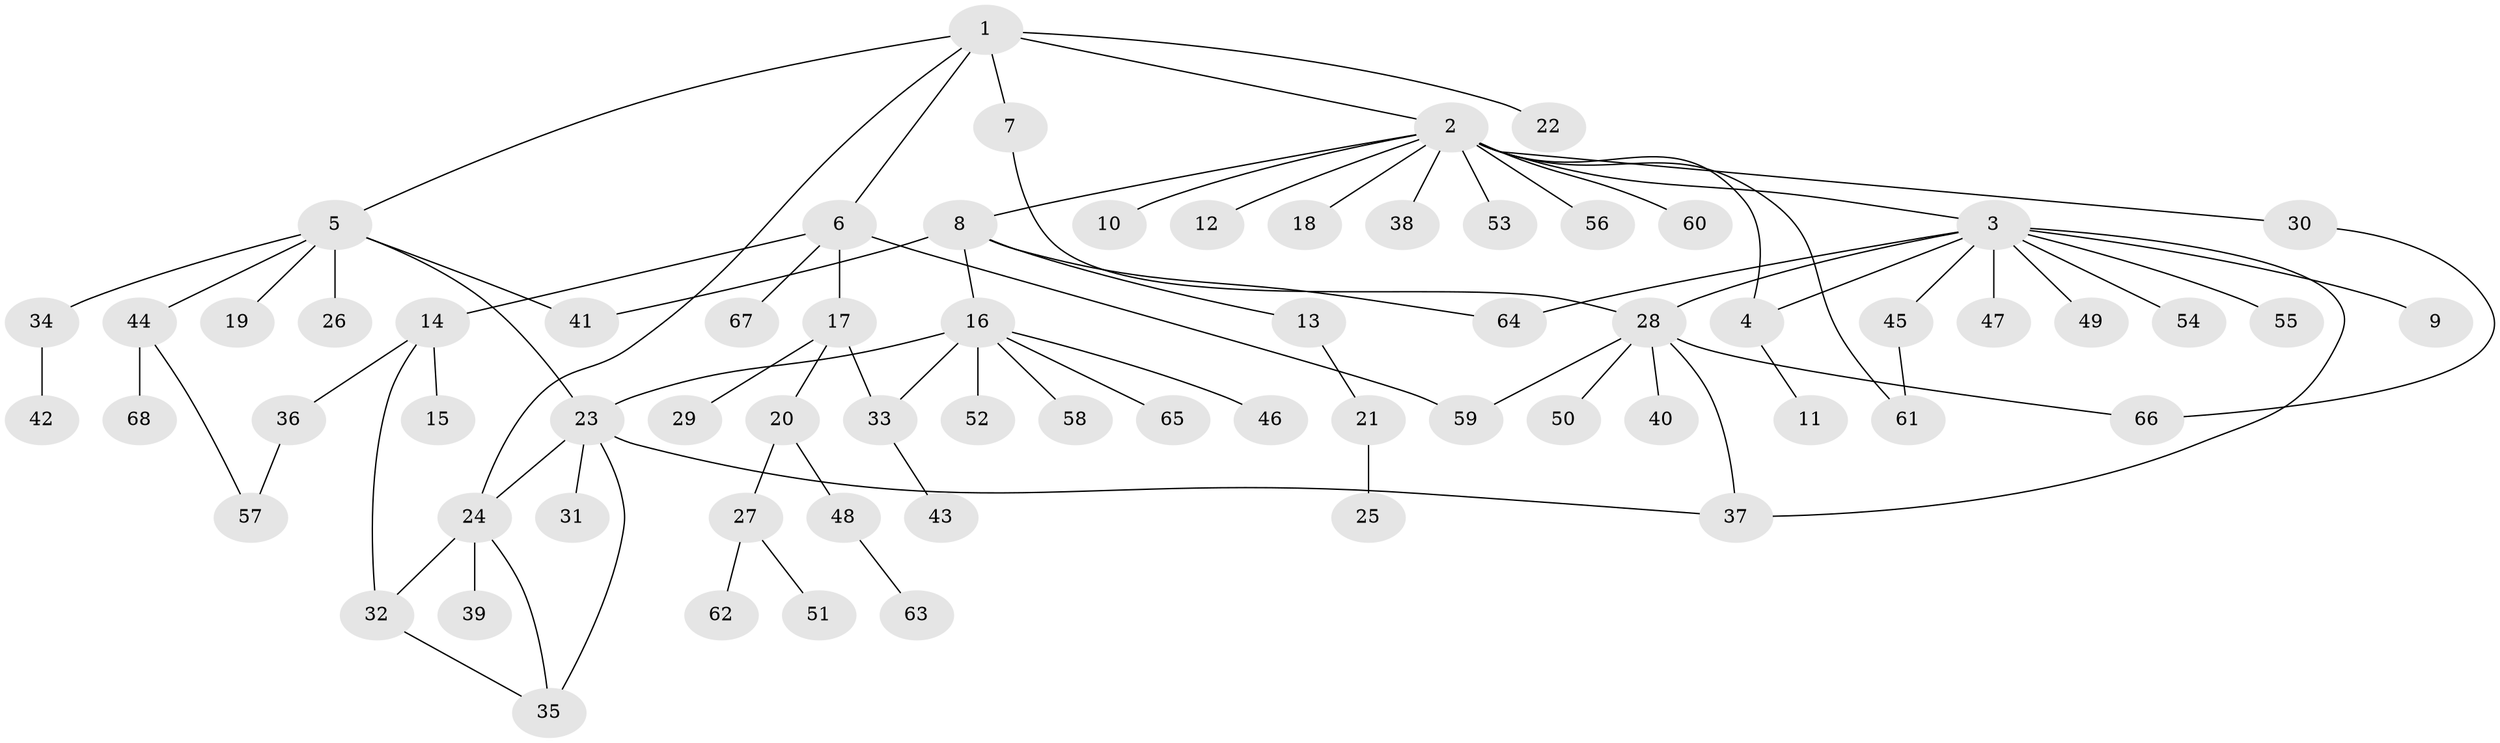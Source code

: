 // coarse degree distribution, {1: 0.8148148148148148, 6: 0.037037037037037035, 5: 0.037037037037037035, 7: 0.037037037037037035, 14: 0.037037037037037035, 2: 0.037037037037037035}
// Generated by graph-tools (version 1.1) at 2025/51/03/04/25 21:51:50]
// undirected, 68 vertices, 83 edges
graph export_dot {
graph [start="1"]
  node [color=gray90,style=filled];
  1;
  2;
  3;
  4;
  5;
  6;
  7;
  8;
  9;
  10;
  11;
  12;
  13;
  14;
  15;
  16;
  17;
  18;
  19;
  20;
  21;
  22;
  23;
  24;
  25;
  26;
  27;
  28;
  29;
  30;
  31;
  32;
  33;
  34;
  35;
  36;
  37;
  38;
  39;
  40;
  41;
  42;
  43;
  44;
  45;
  46;
  47;
  48;
  49;
  50;
  51;
  52;
  53;
  54;
  55;
  56;
  57;
  58;
  59;
  60;
  61;
  62;
  63;
  64;
  65;
  66;
  67;
  68;
  1 -- 2;
  1 -- 5;
  1 -- 6;
  1 -- 7;
  1 -- 22;
  1 -- 24;
  2 -- 3;
  2 -- 4;
  2 -- 8;
  2 -- 10;
  2 -- 12;
  2 -- 18;
  2 -- 30;
  2 -- 38;
  2 -- 53;
  2 -- 56;
  2 -- 60;
  2 -- 61;
  3 -- 4;
  3 -- 9;
  3 -- 28;
  3 -- 37;
  3 -- 45;
  3 -- 47;
  3 -- 49;
  3 -- 54;
  3 -- 55;
  3 -- 64;
  4 -- 11;
  5 -- 19;
  5 -- 23;
  5 -- 26;
  5 -- 34;
  5 -- 41;
  5 -- 44;
  6 -- 14;
  6 -- 17;
  6 -- 59;
  6 -- 67;
  7 -- 28;
  8 -- 13;
  8 -- 16;
  8 -- 41;
  8 -- 64;
  13 -- 21;
  14 -- 15;
  14 -- 32;
  14 -- 36;
  16 -- 23;
  16 -- 33;
  16 -- 46;
  16 -- 52;
  16 -- 58;
  16 -- 65;
  17 -- 20;
  17 -- 29;
  17 -- 33;
  20 -- 27;
  20 -- 48;
  21 -- 25;
  23 -- 24;
  23 -- 31;
  23 -- 35;
  23 -- 37;
  24 -- 32;
  24 -- 35;
  24 -- 39;
  27 -- 51;
  27 -- 62;
  28 -- 37;
  28 -- 40;
  28 -- 50;
  28 -- 59;
  28 -- 66;
  30 -- 66;
  32 -- 35;
  33 -- 43;
  34 -- 42;
  36 -- 57;
  44 -- 57;
  44 -- 68;
  45 -- 61;
  48 -- 63;
}
